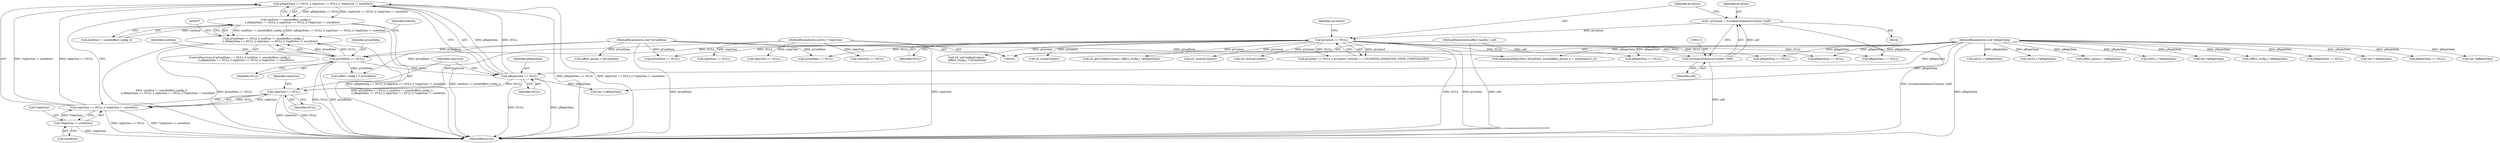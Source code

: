 digraph "0_Android_aeea52da00d210587fb3ed895de3d5f2e0264c88_3@API" {
"1000167" [label="(Call,pReplyData == NULL || replySize == NULL || *replySize != sizeof(int))"];
"1000168" [label="(Call,pReplyData == NULL)"];
"1000107" [label="(MethodParameterIn,void *pReplyData)"];
"1000159" [label="(Call,pCmdData == NULL)"];
"1000105" [label="(MethodParameterIn,void *pCmdData)"];
"1000118" [label="(Call,pContext == NULL)"];
"1000110" [label="(Call,* pContext = (LoudnessEnhancerContext *)self)"];
"1000112" [label="(Call,(LoudnessEnhancerContext *)self)"];
"1000102" [label="(MethodParameterIn,effect_handle_t self)"];
"1000171" [label="(Call,replySize == NULL || *replySize != sizeof(int))"];
"1000172" [label="(Call,replySize == NULL)"];
"1000106" [label="(MethodParameterIn,uint32_t *replySize)"];
"1000175" [label="(Call,*replySize != sizeof(int))"];
"1000162" [label="(Call,cmdSize != sizeof(effect_config_t)\n                || pReplyData == NULL || replySize == NULL || *replySize != sizeof(int))"];
"1000158" [label="(Call,pCmdData == NULL || cmdSize != sizeof(effect_config_t)\n                || pReplyData == NULL || replySize == NULL || *replySize != sizeof(int))"];
"1000344" [label="(Call,memcpy(pReplyData, pCmdData, sizeof(effect_param_t) + sizeof(uint32_t)))"];
"1000157" [label="(ControlStructure,if (pCmdData == NULL || cmdSize != sizeof(effect_config_t)\n                || pReplyData == NULL || replySize == NULL || *replySize != sizeof(int)))"];
"1000114" [label="(Identifier,self)"];
"1000169" [label="(Identifier,pReplyData)"];
"1000266" [label="(Call,pReplyData == NULL)"];
"1000186" [label="(Call,(int *) pReplyData)"];
"1000471" [label="(Call,(int32_t *)pReplyData)"];
"1000536" [label="(Call,(int32_t *)pReplyData)"];
"1000136" [label="(Call,pReplyData == NULL)"];
"1000160" [label="(Identifier,pCmdData)"];
"1000530" [label="(Call,LE_reset(pContext))"];
"1000167" [label="(Call,pReplyData == NULL || replySize == NULL || *replySize != sizeof(int))"];
"1000217" [label="(Call,LE_reset(pContext))"];
"1000172" [label="(Call,replySize == NULL)"];
"1000227" [label="(Call,replySize == NULL)"];
"1000123" [label="(Identifier,pContext)"];
"1000355" [label="(Call,(effect_param_t *)pReplyData)"];
"1000117" [label="(Call,pContext == NULL || pContext->mState == LOUDNESS_ENHANCER_STATE_UNINITIALIZED)"];
"1000107" [label="(MethodParameterIn,void *pReplyData)"];
"1000174" [label="(Identifier,NULL)"];
"1000178" [label="(Call,sizeof(int))"];
"1000478" [label="(Call,(effect_param_t *)pCmdData)"];
"1000161" [label="(Identifier,NULL)"];
"1000555" [label="(MethodReturn,int)"];
"1000498" [label="(Call,(int32_t *)pReplyData)"];
"1000120" [label="(Identifier,NULL)"];
"1000297" [label="(Call,(int *)pReplyData)"];
"1000306" [label="(Call,pCmdData == NULL)"];
"1000111" [label="(Identifier,pContext)"];
"1000177" [label="(Identifier,replySize)"];
"1000212" [label="(Call,(effect_config_t *)pReplyData)"];
"1000191" [label="(Call,(effect_config_t *) pCmdData)"];
"1000189" [label="(Call,LE_setConfig(pContext,\n (effect_config_t *) pCmdData))"];
"1000198" [label="(Call,pReplyData == NULL)"];
"1000164" [label="(Identifier,cmdSize)"];
"1000163" [label="(Call,cmdSize != sizeof(effect_config_t))"];
"1000112" [label="(Call,(LoudnessEnhancerContext *)self)"];
"1000159" [label="(Call,pCmdData == NULL)"];
"1000320" [label="(Call,pReplyData == NULL)"];
"1000110" [label="(Call,* pContext = (LoudnessEnhancerContext *)self)"];
"1000175" [label="(Call,*replySize != sizeof(int))"];
"1000170" [label="(Identifier,NULL)"];
"1000176" [label="(Call,*replySize)"];
"1000150" [label="(Call,(int *) pReplyData)"];
"1000173" [label="(Identifier,replySize)"];
"1000118" [label="(Call,pContext == NULL)"];
"1000436" [label="(Call,pCmdData == NULL)"];
"1000158" [label="(Call,pCmdData == NULL || cmdSize != sizeof(effect_config_t)\n                || pReplyData == NULL || replySize == NULL || *replySize != sizeof(int))"];
"1000108" [label="(Block,)"];
"1000153" [label="(Call,LE_init(pContext))"];
"1000171" [label="(Call,replySize == NULL || *replySize != sizeof(int))"];
"1000168" [label="(Call,pReplyData == NULL)"];
"1000119" [label="(Identifier,pContext)"];
"1000223" [label="(Call,pReplyData == NULL)"];
"1000183" [label="(Identifier,EINVAL)"];
"1000162" [label="(Call,cmdSize != sizeof(effect_config_t)\n                || pReplyData == NULL || replySize == NULL || *replySize != sizeof(int))"];
"1000210" [label="(Call,LE_getConfig(pContext, (effect_config_t *)pReplyData))"];
"1000105" [label="(MethodParameterIn,void *pCmdData)"];
"1000324" [label="(Call,replySize == NULL)"];
"1000457" [label="(Call,replySize == NULL)"];
"1000453" [label="(Call,pReplyData == NULL)"];
"1000106" [label="(MethodParameterIn,uint32_t *replySize)"];
"1000102" [label="(MethodParameterIn,effect_handle_t self)"];
"1000258" [label="(Call,(int *)pReplyData)"];
"1000167" -> "1000162"  [label="AST: "];
"1000167" -> "1000168"  [label="CFG: "];
"1000167" -> "1000171"  [label="CFG: "];
"1000168" -> "1000167"  [label="AST: "];
"1000171" -> "1000167"  [label="AST: "];
"1000162" -> "1000167"  [label="CFG: "];
"1000167" -> "1000555"  [label="DDG: pReplyData == NULL"];
"1000167" -> "1000555"  [label="DDG: replySize == NULL || *replySize != sizeof(int)"];
"1000167" -> "1000162"  [label="DDG: pReplyData == NULL"];
"1000167" -> "1000162"  [label="DDG: replySize == NULL || *replySize != sizeof(int)"];
"1000168" -> "1000167"  [label="DDG: pReplyData"];
"1000168" -> "1000167"  [label="DDG: NULL"];
"1000171" -> "1000167"  [label="DDG: replySize == NULL"];
"1000171" -> "1000167"  [label="DDG: *replySize != sizeof(int)"];
"1000168" -> "1000170"  [label="CFG: "];
"1000169" -> "1000168"  [label="AST: "];
"1000170" -> "1000168"  [label="AST: "];
"1000173" -> "1000168"  [label="CFG: "];
"1000168" -> "1000555"  [label="DDG: pReplyData"];
"1000168" -> "1000555"  [label="DDG: NULL"];
"1000107" -> "1000168"  [label="DDG: pReplyData"];
"1000159" -> "1000168"  [label="DDG: NULL"];
"1000168" -> "1000172"  [label="DDG: NULL"];
"1000168" -> "1000186"  [label="DDG: pReplyData"];
"1000107" -> "1000101"  [label="AST: "];
"1000107" -> "1000555"  [label="DDG: pReplyData"];
"1000107" -> "1000136"  [label="DDG: pReplyData"];
"1000107" -> "1000150"  [label="DDG: pReplyData"];
"1000107" -> "1000186"  [label="DDG: pReplyData"];
"1000107" -> "1000198"  [label="DDG: pReplyData"];
"1000107" -> "1000212"  [label="DDG: pReplyData"];
"1000107" -> "1000223"  [label="DDG: pReplyData"];
"1000107" -> "1000258"  [label="DDG: pReplyData"];
"1000107" -> "1000266"  [label="DDG: pReplyData"];
"1000107" -> "1000297"  [label="DDG: pReplyData"];
"1000107" -> "1000320"  [label="DDG: pReplyData"];
"1000107" -> "1000344"  [label="DDG: pReplyData"];
"1000107" -> "1000355"  [label="DDG: pReplyData"];
"1000107" -> "1000453"  [label="DDG: pReplyData"];
"1000107" -> "1000471"  [label="DDG: pReplyData"];
"1000107" -> "1000498"  [label="DDG: pReplyData"];
"1000107" -> "1000536"  [label="DDG: pReplyData"];
"1000159" -> "1000158"  [label="AST: "];
"1000159" -> "1000161"  [label="CFG: "];
"1000160" -> "1000159"  [label="AST: "];
"1000161" -> "1000159"  [label="AST: "];
"1000164" -> "1000159"  [label="CFG: "];
"1000158" -> "1000159"  [label="CFG: "];
"1000159" -> "1000555"  [label="DDG: pCmdData"];
"1000159" -> "1000555"  [label="DDG: NULL"];
"1000159" -> "1000158"  [label="DDG: pCmdData"];
"1000159" -> "1000158"  [label="DDG: NULL"];
"1000105" -> "1000159"  [label="DDG: pCmdData"];
"1000118" -> "1000159"  [label="DDG: NULL"];
"1000159" -> "1000191"  [label="DDG: pCmdData"];
"1000105" -> "1000101"  [label="AST: "];
"1000105" -> "1000555"  [label="DDG: pCmdData"];
"1000105" -> "1000191"  [label="DDG: pCmdData"];
"1000105" -> "1000306"  [label="DDG: pCmdData"];
"1000105" -> "1000344"  [label="DDG: pCmdData"];
"1000105" -> "1000436"  [label="DDG: pCmdData"];
"1000105" -> "1000478"  [label="DDG: pCmdData"];
"1000118" -> "1000117"  [label="AST: "];
"1000118" -> "1000120"  [label="CFG: "];
"1000119" -> "1000118"  [label="AST: "];
"1000120" -> "1000118"  [label="AST: "];
"1000123" -> "1000118"  [label="CFG: "];
"1000117" -> "1000118"  [label="CFG: "];
"1000118" -> "1000555"  [label="DDG: NULL"];
"1000118" -> "1000555"  [label="DDG: pContext"];
"1000118" -> "1000117"  [label="DDG: pContext"];
"1000118" -> "1000117"  [label="DDG: NULL"];
"1000110" -> "1000118"  [label="DDG: pContext"];
"1000118" -> "1000136"  [label="DDG: NULL"];
"1000118" -> "1000153"  [label="DDG: pContext"];
"1000118" -> "1000189"  [label="DDG: pContext"];
"1000118" -> "1000198"  [label="DDG: NULL"];
"1000118" -> "1000210"  [label="DDG: pContext"];
"1000118" -> "1000217"  [label="DDG: pContext"];
"1000118" -> "1000223"  [label="DDG: NULL"];
"1000118" -> "1000266"  [label="DDG: NULL"];
"1000118" -> "1000306"  [label="DDG: NULL"];
"1000118" -> "1000436"  [label="DDG: NULL"];
"1000118" -> "1000530"  [label="DDG: pContext"];
"1000110" -> "1000108"  [label="AST: "];
"1000110" -> "1000112"  [label="CFG: "];
"1000111" -> "1000110"  [label="AST: "];
"1000112" -> "1000110"  [label="AST: "];
"1000119" -> "1000110"  [label="CFG: "];
"1000110" -> "1000555"  [label="DDG: (LoudnessEnhancerContext *)self"];
"1000112" -> "1000110"  [label="DDG: self"];
"1000112" -> "1000114"  [label="CFG: "];
"1000113" -> "1000112"  [label="AST: "];
"1000114" -> "1000112"  [label="AST: "];
"1000112" -> "1000555"  [label="DDG: self"];
"1000102" -> "1000112"  [label="DDG: self"];
"1000102" -> "1000101"  [label="AST: "];
"1000102" -> "1000555"  [label="DDG: self"];
"1000171" -> "1000172"  [label="CFG: "];
"1000171" -> "1000175"  [label="CFG: "];
"1000172" -> "1000171"  [label="AST: "];
"1000175" -> "1000171"  [label="AST: "];
"1000171" -> "1000555"  [label="DDG: replySize == NULL"];
"1000171" -> "1000555"  [label="DDG: *replySize != sizeof(int)"];
"1000172" -> "1000171"  [label="DDG: replySize"];
"1000172" -> "1000171"  [label="DDG: NULL"];
"1000175" -> "1000171"  [label="DDG: *replySize"];
"1000172" -> "1000174"  [label="CFG: "];
"1000173" -> "1000172"  [label="AST: "];
"1000174" -> "1000172"  [label="AST: "];
"1000177" -> "1000172"  [label="CFG: "];
"1000172" -> "1000555"  [label="DDG: replySize"];
"1000172" -> "1000555"  [label="DDG: NULL"];
"1000106" -> "1000172"  [label="DDG: replySize"];
"1000106" -> "1000101"  [label="AST: "];
"1000106" -> "1000555"  [label="DDG: replySize"];
"1000106" -> "1000227"  [label="DDG: replySize"];
"1000106" -> "1000324"  [label="DDG: replySize"];
"1000106" -> "1000457"  [label="DDG: replySize"];
"1000175" -> "1000178"  [label="CFG: "];
"1000176" -> "1000175"  [label="AST: "];
"1000178" -> "1000175"  [label="AST: "];
"1000175" -> "1000555"  [label="DDG: *replySize"];
"1000162" -> "1000158"  [label="AST: "];
"1000162" -> "1000163"  [label="CFG: "];
"1000163" -> "1000162"  [label="AST: "];
"1000158" -> "1000162"  [label="CFG: "];
"1000162" -> "1000555"  [label="DDG: pReplyData == NULL || replySize == NULL || *replySize != sizeof(int)"];
"1000162" -> "1000555"  [label="DDG: cmdSize != sizeof(effect_config_t)"];
"1000162" -> "1000158"  [label="DDG: cmdSize != sizeof(effect_config_t)"];
"1000162" -> "1000158"  [label="DDG: pReplyData == NULL || replySize == NULL || *replySize != sizeof(int)"];
"1000163" -> "1000162"  [label="DDG: cmdSize"];
"1000158" -> "1000157"  [label="AST: "];
"1000183" -> "1000158"  [label="CFG: "];
"1000187" -> "1000158"  [label="CFG: "];
"1000158" -> "1000555"  [label="DDG: pCmdData == NULL"];
"1000158" -> "1000555"  [label="DDG: pCmdData == NULL || cmdSize != sizeof(effect_config_t)\n                || pReplyData == NULL || replySize == NULL || *replySize != sizeof(int)"];
"1000158" -> "1000555"  [label="DDG: cmdSize != sizeof(effect_config_t)\n                || pReplyData == NULL || replySize == NULL || *replySize != sizeof(int)"];
}
